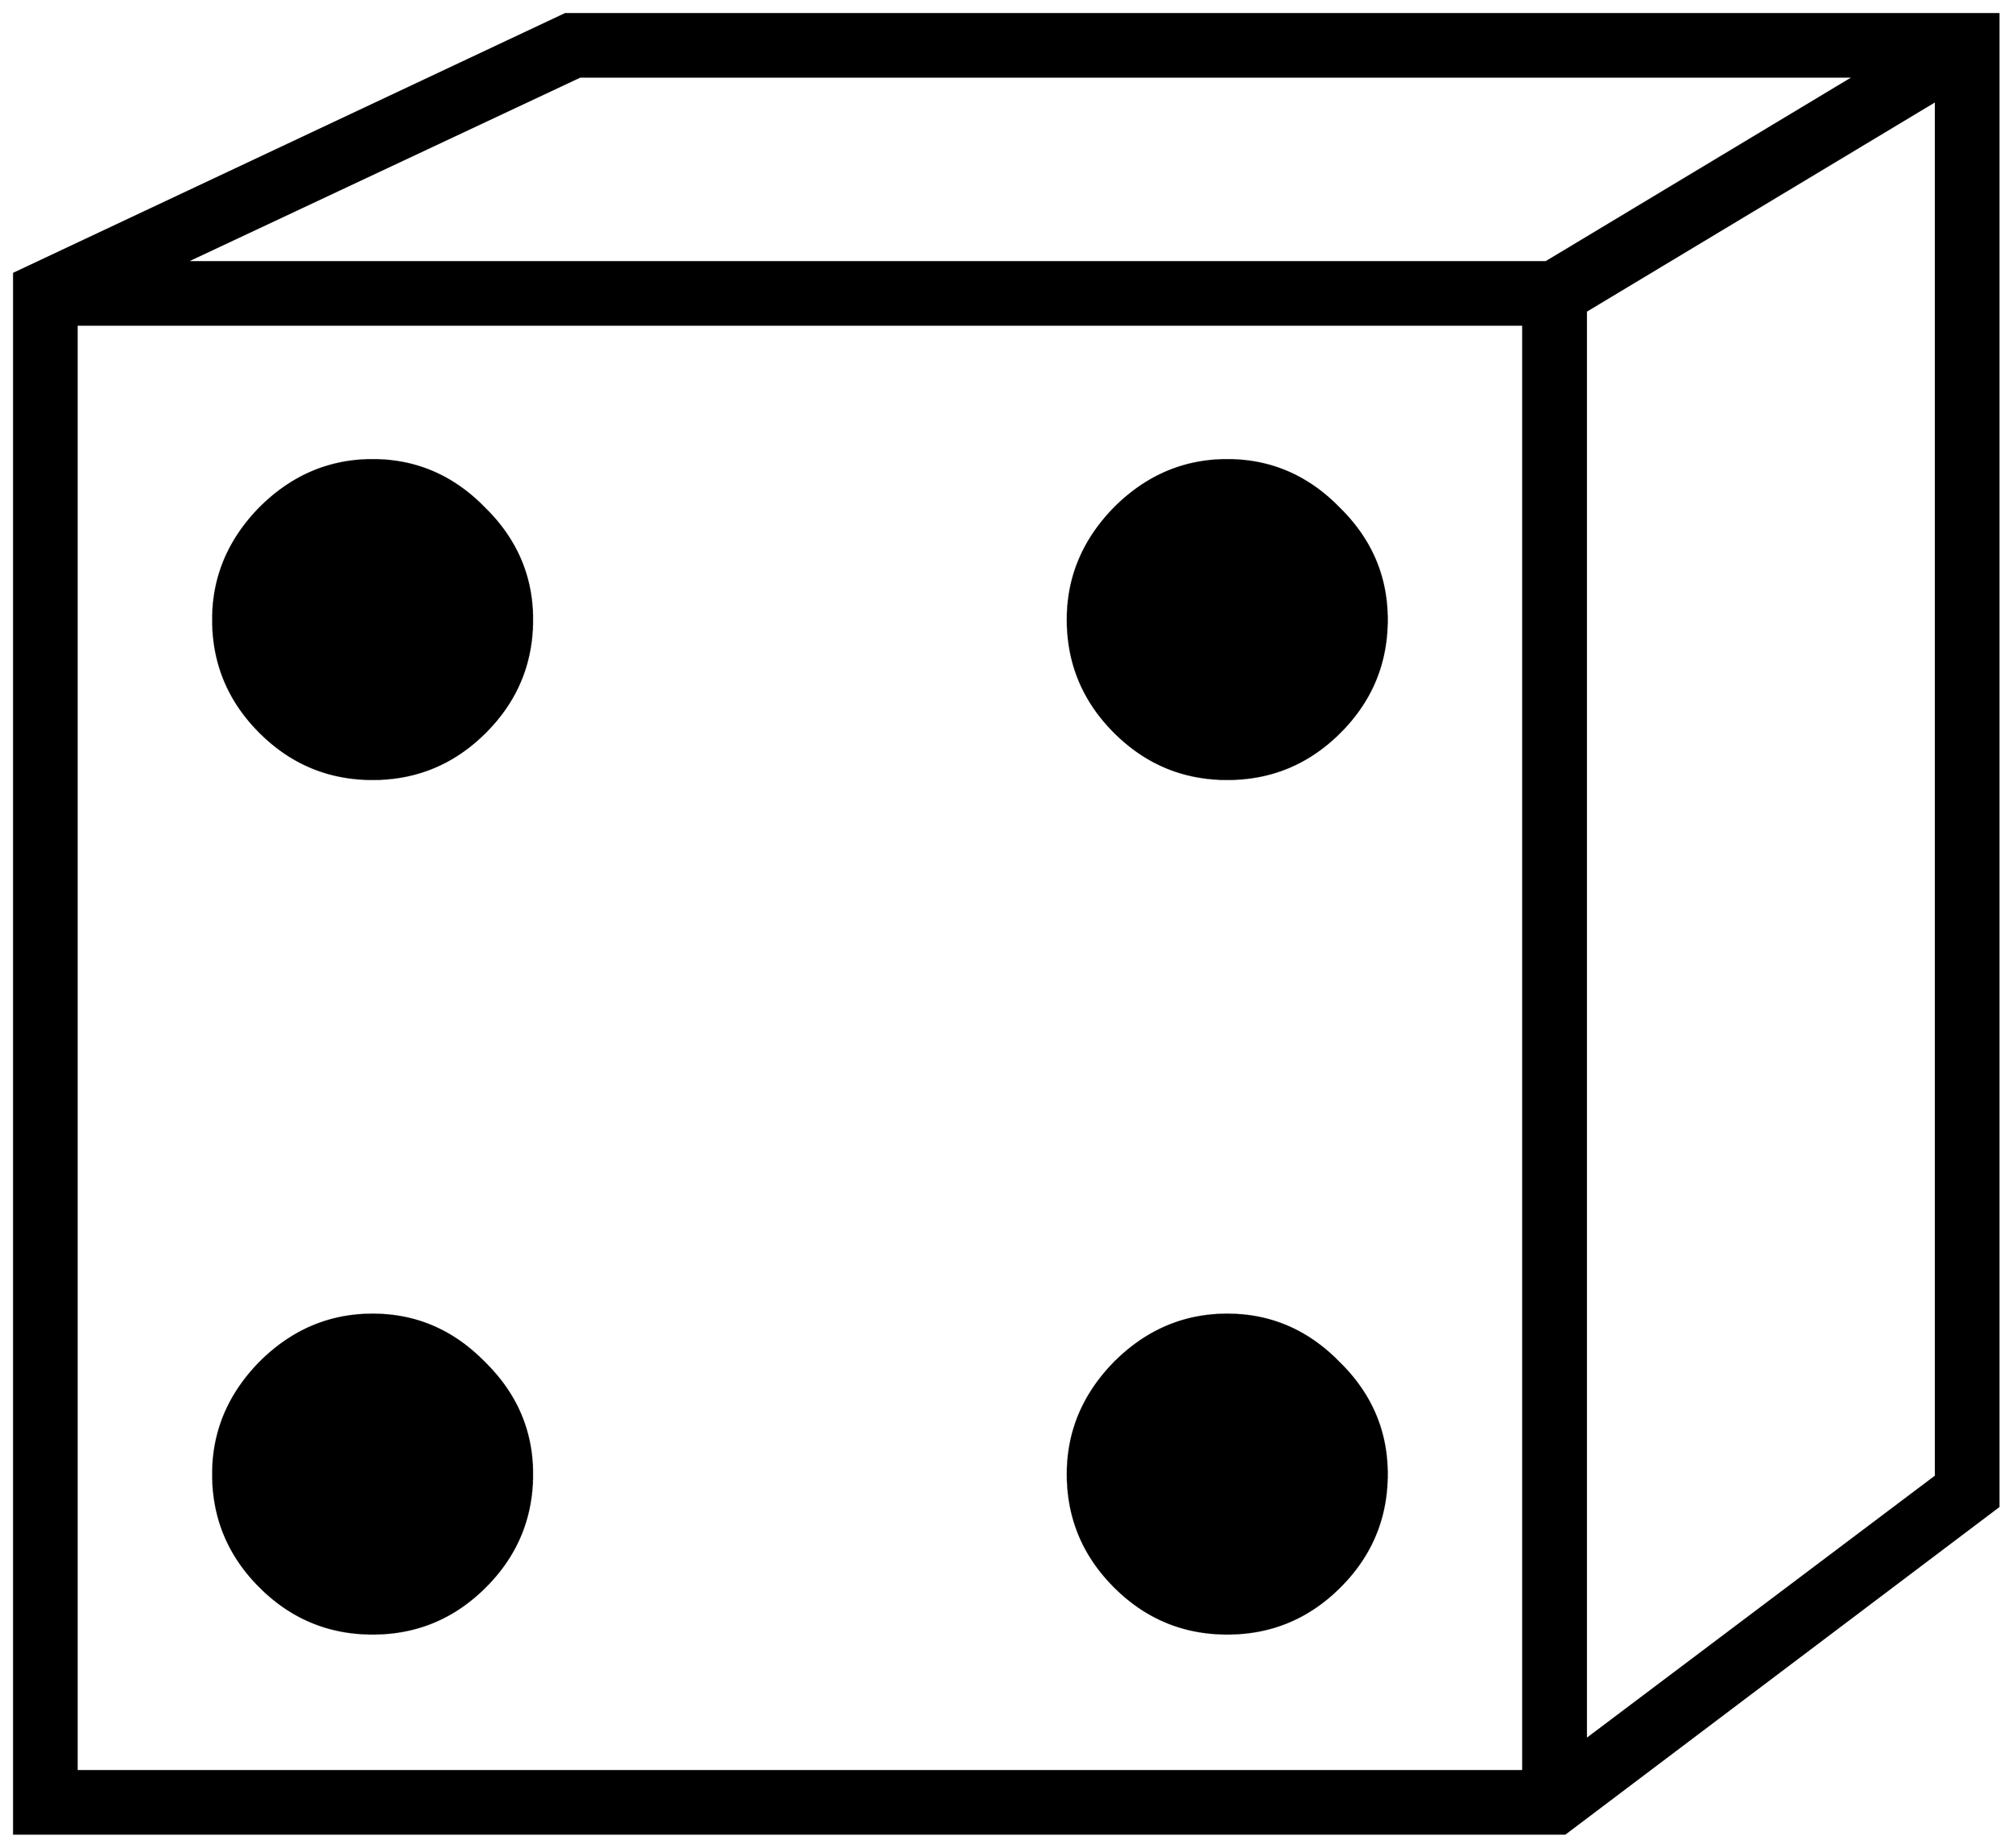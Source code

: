 


\begin{tikzpicture}[y=0.80pt, x=0.80pt, yscale=-1.0, xscale=1.0, inner sep=0pt, outer sep=0pt]
\begin{scope}[shift={(100.0,1706.0)},nonzero rule]
  \path[draw=.,fill=.,line width=1.600pt] (1976.0,-23.0) --
    (1560.0,291.0) -- (72.0,291.0) -- (72.0,-1206.0) --
    (601.0,-1455.0) -- (1976.0,-1455.0) -- (1976.0,-23.0) --
    cycle(1838.0,-1395.0) -- (615.0,-1395.0) -- (236.0,-1217.0)
    -- (1542.0,-1217.0) -- (1838.0,-1395.0) --
    cycle(1916.0,-52.0) -- (1916.0,-1372.0) -- (1580.0,-1170.0)
    -- (1580.0,201.0) -- (1916.0,-52.0) -- cycle(1520.0,231.0)
    -- (1520.0,-1157.0) -- (132.0,-1157.0) -- (132.0,231.0) --
    (1520.0,231.0) -- cycle(1389.0,-874.0) .. controls
    (1389.0,-832.0) and (1374.0,-796.0) .. (1344.0,-766.0) ..
    controls (1314.0,-736.0) and (1278.0,-721.0) ..
    (1236.0,-721.0) .. controls (1194.0,-721.0) and
    (1158.0,-736.0) .. (1128.0,-766.0) .. controls
    (1098.0,-796.0) and (1083.0,-832.0) .. (1083.0,-874.0) ..
    controls (1083.0,-914.667) and (1098.0,-950.333) ..
    (1128.0,-981.0) .. controls (1158.667,-1011.667) and
    (1194.667,-1027.0) .. (1236.0,-1027.0) .. controls
    (1277.333,-1027.0) and (1313.0,-1011.667) .. (1343.0,-981.0) ..
    controls (1373.667,-951.0) and (1389.0,-915.333) ..
    (1389.0,-874.0) -- cycle(569.0,-874.0) .. controls
    (569.0,-832.0) and (554.0,-796.0) .. (524.0,-766.0) ..
    controls (494.0,-736.0) and (458.0,-721.0) .. (416.0,-721.0)
    .. controls (374.0,-721.0) and (338.0,-736.0) ..
    (308.0,-766.0) .. controls (278.0,-796.0) and (263.0,-832.0)
    .. (263.0,-874.0) .. controls (263.0,-914.667) and
    (278.0,-950.333) .. (308.0,-981.0) .. controls (338.667,-1011.667)
    and (374.667,-1027.0) .. (416.0,-1027.0) .. controls
    (457.333,-1027.0) and (493.0,-1011.667) .. (523.0,-981.0) ..
    controls (553.667,-951.0) and (569.0,-915.333) .. (569.0,-874.0)
    -- cycle(1389.0,-54.0) .. controls (1389.0,-12.0) and
    (1374.0,24.0) .. (1344.0,54.0) .. controls (1314.0,84.0) and
    (1278.0,99.0) .. (1236.0,99.0) .. controls (1194.0,99.0) and
    (1158.0,84.0) .. (1128.0,54.0) .. controls (1098.0,24.0) and
    (1083.0,-12.0) .. (1083.0,-54.0) .. controls (1083.0,-94.667)
    and (1098.0,-130.333) .. (1128.0,-161.0) .. controls
    (1158.667,-191.667) and (1194.667,-207.0) .. (1236.0,-207.0) ..
    controls (1277.333,-207.0) and (1313.0,-191.667) ..
    (1343.0,-161.0) .. controls (1373.667,-131.0) and
    (1389.0,-95.333) .. (1389.0,-54.0) -- cycle(569.0,-54.0) ..
    controls (569.0,-12.0) and (554.0,24.0) .. (524.0,54.0) ..
    controls (494.0,84.0) and (458.0,99.0) .. (416.0,99.0) ..
    controls (374.0,99.0) and (338.0,84.0) .. (308.0,54.0) ..
    controls (278.0,24.0) and (263.0,-12.0) .. (263.0,-54.0) ..
    controls (263.0,-94.667) and (278.0,-130.333) .. (308.0,-161.0)
    .. controls (338.667,-191.667) and (374.667,-207.0) ..
    (416.0,-207.0) .. controls (457.333,-207.0) and (493.0,-191.667)
    .. (523.0,-161.0) .. controls (553.667,-131.0) and
    (569.0,-95.333) .. (569.0,-54.0) -- cycle;
\end{scope}

\end{tikzpicture}

